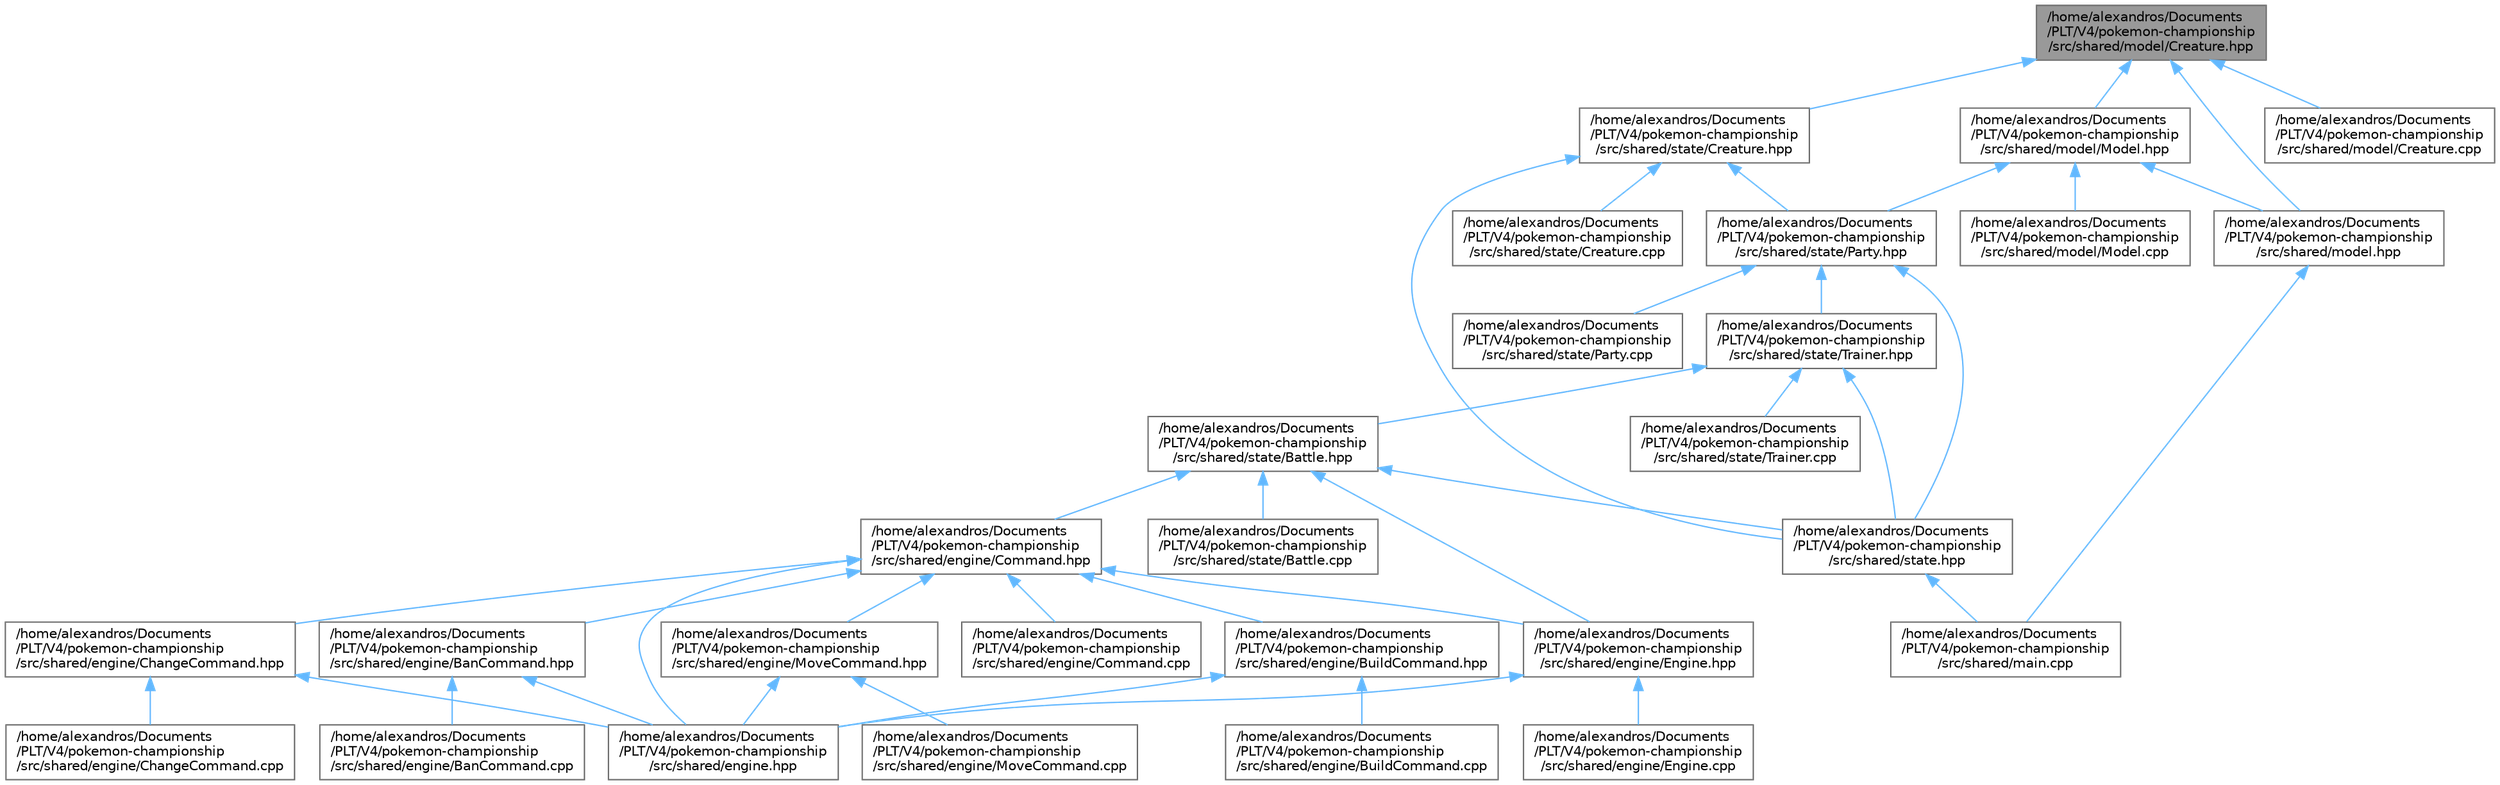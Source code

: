 digraph "/home/alexandros/Documents/PLT/V4/pokemon-championship/src/shared/model/Creature.hpp"
{
 // LATEX_PDF_SIZE
  bgcolor="transparent";
  edge [fontname=Helvetica,fontsize=10,labelfontname=Helvetica,labelfontsize=10];
  node [fontname=Helvetica,fontsize=10,shape=box,height=0.2,width=0.4];
  Node1 [label="/home/alexandros/Documents\l/PLT/V4/pokemon-championship\l/src/shared/model/Creature.hpp",height=0.2,width=0.4,color="gray40", fillcolor="grey60", style="filled", fontcolor="black",tooltip=" "];
  Node1 -> Node2 [dir="back",color="steelblue1",style="solid"];
  Node2 [label="/home/alexandros/Documents\l/PLT/V4/pokemon-championship\l/src/shared/model.hpp",height=0.2,width=0.4,color="grey40", fillcolor="white", style="filled",URL="$_model_8hpp.html",tooltip=" "];
  Node2 -> Node3 [dir="back",color="steelblue1",style="solid"];
  Node3 [label="/home/alexandros/Documents\l/PLT/V4/pokemon-championship\l/src/shared/main.cpp",height=0.2,width=0.4,color="grey40", fillcolor="white", style="filled",URL="$shared_2main_8cpp.html",tooltip=" "];
  Node1 -> Node4 [dir="back",color="steelblue1",style="solid"];
  Node4 [label="/home/alexandros/Documents\l/PLT/V4/pokemon-championship\l/src/shared/model/Creature.cpp",height=0.2,width=0.4,color="grey40", fillcolor="white", style="filled",URL="$model_2_creature_8cpp.html",tooltip=" "];
  Node1 -> Node5 [dir="back",color="steelblue1",style="solid"];
  Node5 [label="/home/alexandros/Documents\l/PLT/V4/pokemon-championship\l/src/shared/model/Model.hpp",height=0.2,width=0.4,color="grey40", fillcolor="white", style="filled",URL="$model_2_model_8hpp.html",tooltip=" "];
  Node5 -> Node2 [dir="back",color="steelblue1",style="solid"];
  Node5 -> Node6 [dir="back",color="steelblue1",style="solid"];
  Node6 [label="/home/alexandros/Documents\l/PLT/V4/pokemon-championship\l/src/shared/model/Model.cpp",height=0.2,width=0.4,color="grey40", fillcolor="white", style="filled",URL="$_model_8cpp.html",tooltip=" "];
  Node5 -> Node7 [dir="back",color="steelblue1",style="solid"];
  Node7 [label="/home/alexandros/Documents\l/PLT/V4/pokemon-championship\l/src/shared/state/Party.hpp",height=0.2,width=0.4,color="grey40", fillcolor="white", style="filled",URL="$_party_8hpp.html",tooltip=" "];
  Node7 -> Node8 [dir="back",color="steelblue1",style="solid"];
  Node8 [label="/home/alexandros/Documents\l/PLT/V4/pokemon-championship\l/src/shared/state.hpp",height=0.2,width=0.4,color="grey40", fillcolor="white", style="filled",URL="$shared_2state_8hpp.html",tooltip=" "];
  Node8 -> Node3 [dir="back",color="steelblue1",style="solid"];
  Node7 -> Node9 [dir="back",color="steelblue1",style="solid"];
  Node9 [label="/home/alexandros/Documents\l/PLT/V4/pokemon-championship\l/src/shared/state/Party.cpp",height=0.2,width=0.4,color="grey40", fillcolor="white", style="filled",URL="$_party_8cpp.html",tooltip=" "];
  Node7 -> Node10 [dir="back",color="steelblue1",style="solid"];
  Node10 [label="/home/alexandros/Documents\l/PLT/V4/pokemon-championship\l/src/shared/state/Trainer.hpp",height=0.2,width=0.4,color="grey40", fillcolor="white", style="filled",URL="$_trainer_8hpp.html",tooltip=" "];
  Node10 -> Node8 [dir="back",color="steelblue1",style="solid"];
  Node10 -> Node11 [dir="back",color="steelblue1",style="solid"];
  Node11 [label="/home/alexandros/Documents\l/PLT/V4/pokemon-championship\l/src/shared/state/Battle.hpp",height=0.2,width=0.4,color="grey40", fillcolor="white", style="filled",URL="$_battle_8hpp.html",tooltip=" "];
  Node11 -> Node12 [dir="back",color="steelblue1",style="solid"];
  Node12 [label="/home/alexandros/Documents\l/PLT/V4/pokemon-championship\l/src/shared/engine/Command.hpp",height=0.2,width=0.4,color="grey40", fillcolor="white", style="filled",URL="$_command_8hpp.html",tooltip=" "];
  Node12 -> Node13 [dir="back",color="steelblue1",style="solid"];
  Node13 [label="/home/alexandros/Documents\l/PLT/V4/pokemon-championship\l/src/shared/engine.hpp",height=0.2,width=0.4,color="grey40", fillcolor="white", style="filled",URL="$engine_8hpp.html",tooltip=" "];
  Node12 -> Node14 [dir="back",color="steelblue1",style="solid"];
  Node14 [label="/home/alexandros/Documents\l/PLT/V4/pokemon-championship\l/src/shared/engine/BanCommand.hpp",height=0.2,width=0.4,color="grey40", fillcolor="white", style="filled",URL="$_ban_command_8hpp.html",tooltip=" "];
  Node14 -> Node13 [dir="back",color="steelblue1",style="solid"];
  Node14 -> Node15 [dir="back",color="steelblue1",style="solid"];
  Node15 [label="/home/alexandros/Documents\l/PLT/V4/pokemon-championship\l/src/shared/engine/BanCommand.cpp",height=0.2,width=0.4,color="grey40", fillcolor="white", style="filled",URL="$_ban_command_8cpp.html",tooltip=" "];
  Node12 -> Node16 [dir="back",color="steelblue1",style="solid"];
  Node16 [label="/home/alexandros/Documents\l/PLT/V4/pokemon-championship\l/src/shared/engine/BuildCommand.hpp",height=0.2,width=0.4,color="grey40", fillcolor="white", style="filled",URL="$_build_command_8hpp.html",tooltip=" "];
  Node16 -> Node13 [dir="back",color="steelblue1",style="solid"];
  Node16 -> Node17 [dir="back",color="steelblue1",style="solid"];
  Node17 [label="/home/alexandros/Documents\l/PLT/V4/pokemon-championship\l/src/shared/engine/BuildCommand.cpp",height=0.2,width=0.4,color="grey40", fillcolor="white", style="filled",URL="$_build_command_8cpp.html",tooltip=" "];
  Node12 -> Node18 [dir="back",color="steelblue1",style="solid"];
  Node18 [label="/home/alexandros/Documents\l/PLT/V4/pokemon-championship\l/src/shared/engine/ChangeCommand.hpp",height=0.2,width=0.4,color="grey40", fillcolor="white", style="filled",URL="$_change_command_8hpp.html",tooltip=" "];
  Node18 -> Node13 [dir="back",color="steelblue1",style="solid"];
  Node18 -> Node19 [dir="back",color="steelblue1",style="solid"];
  Node19 [label="/home/alexandros/Documents\l/PLT/V4/pokemon-championship\l/src/shared/engine/ChangeCommand.cpp",height=0.2,width=0.4,color="grey40", fillcolor="white", style="filled",URL="$_change_command_8cpp.html",tooltip=" "];
  Node12 -> Node20 [dir="back",color="steelblue1",style="solid"];
  Node20 [label="/home/alexandros/Documents\l/PLT/V4/pokemon-championship\l/src/shared/engine/Command.cpp",height=0.2,width=0.4,color="grey40", fillcolor="white", style="filled",URL="$_command_8cpp.html",tooltip=" "];
  Node12 -> Node21 [dir="back",color="steelblue1",style="solid"];
  Node21 [label="/home/alexandros/Documents\l/PLT/V4/pokemon-championship\l/src/shared/engine/Engine.hpp",height=0.2,width=0.4,color="grey40", fillcolor="white", style="filled",URL="$engine_2engine_8hpp.html",tooltip=" "];
  Node21 -> Node13 [dir="back",color="steelblue1",style="solid"];
  Node21 -> Node22 [dir="back",color="steelblue1",style="solid"];
  Node22 [label="/home/alexandros/Documents\l/PLT/V4/pokemon-championship\l/src/shared/engine/Engine.cpp",height=0.2,width=0.4,color="grey40", fillcolor="white", style="filled",URL="$_engine_8cpp.html",tooltip=" "];
  Node12 -> Node23 [dir="back",color="steelblue1",style="solid"];
  Node23 [label="/home/alexandros/Documents\l/PLT/V4/pokemon-championship\l/src/shared/engine/MoveCommand.hpp",height=0.2,width=0.4,color="grey40", fillcolor="white", style="filled",URL="$_move_command_8hpp.html",tooltip=" "];
  Node23 -> Node13 [dir="back",color="steelblue1",style="solid"];
  Node23 -> Node24 [dir="back",color="steelblue1",style="solid"];
  Node24 [label="/home/alexandros/Documents\l/PLT/V4/pokemon-championship\l/src/shared/engine/MoveCommand.cpp",height=0.2,width=0.4,color="grey40", fillcolor="white", style="filled",URL="$_move_command_8cpp.html",tooltip=" "];
  Node11 -> Node21 [dir="back",color="steelblue1",style="solid"];
  Node11 -> Node8 [dir="back",color="steelblue1",style="solid"];
  Node11 -> Node25 [dir="back",color="steelblue1",style="solid"];
  Node25 [label="/home/alexandros/Documents\l/PLT/V4/pokemon-championship\l/src/shared/state/Battle.cpp",height=0.2,width=0.4,color="grey40", fillcolor="white", style="filled",URL="$_battle_8cpp.html",tooltip=" "];
  Node10 -> Node26 [dir="back",color="steelblue1",style="solid"];
  Node26 [label="/home/alexandros/Documents\l/PLT/V4/pokemon-championship\l/src/shared/state/Trainer.cpp",height=0.2,width=0.4,color="grey40", fillcolor="white", style="filled",URL="$_trainer_8cpp.html",tooltip=" "];
  Node1 -> Node27 [dir="back",color="steelblue1",style="solid"];
  Node27 [label="/home/alexandros/Documents\l/PLT/V4/pokemon-championship\l/src/shared/state/Creature.hpp",height=0.2,width=0.4,color="grey40", fillcolor="white", style="filled",URL="$state_2_creature_8hpp.html",tooltip=" "];
  Node27 -> Node8 [dir="back",color="steelblue1",style="solid"];
  Node27 -> Node28 [dir="back",color="steelblue1",style="solid"];
  Node28 [label="/home/alexandros/Documents\l/PLT/V4/pokemon-championship\l/src/shared/state/Creature.cpp",height=0.2,width=0.4,color="grey40", fillcolor="white", style="filled",URL="$state_2_creature_8cpp.html",tooltip=" "];
  Node27 -> Node7 [dir="back",color="steelblue1",style="solid"];
}
